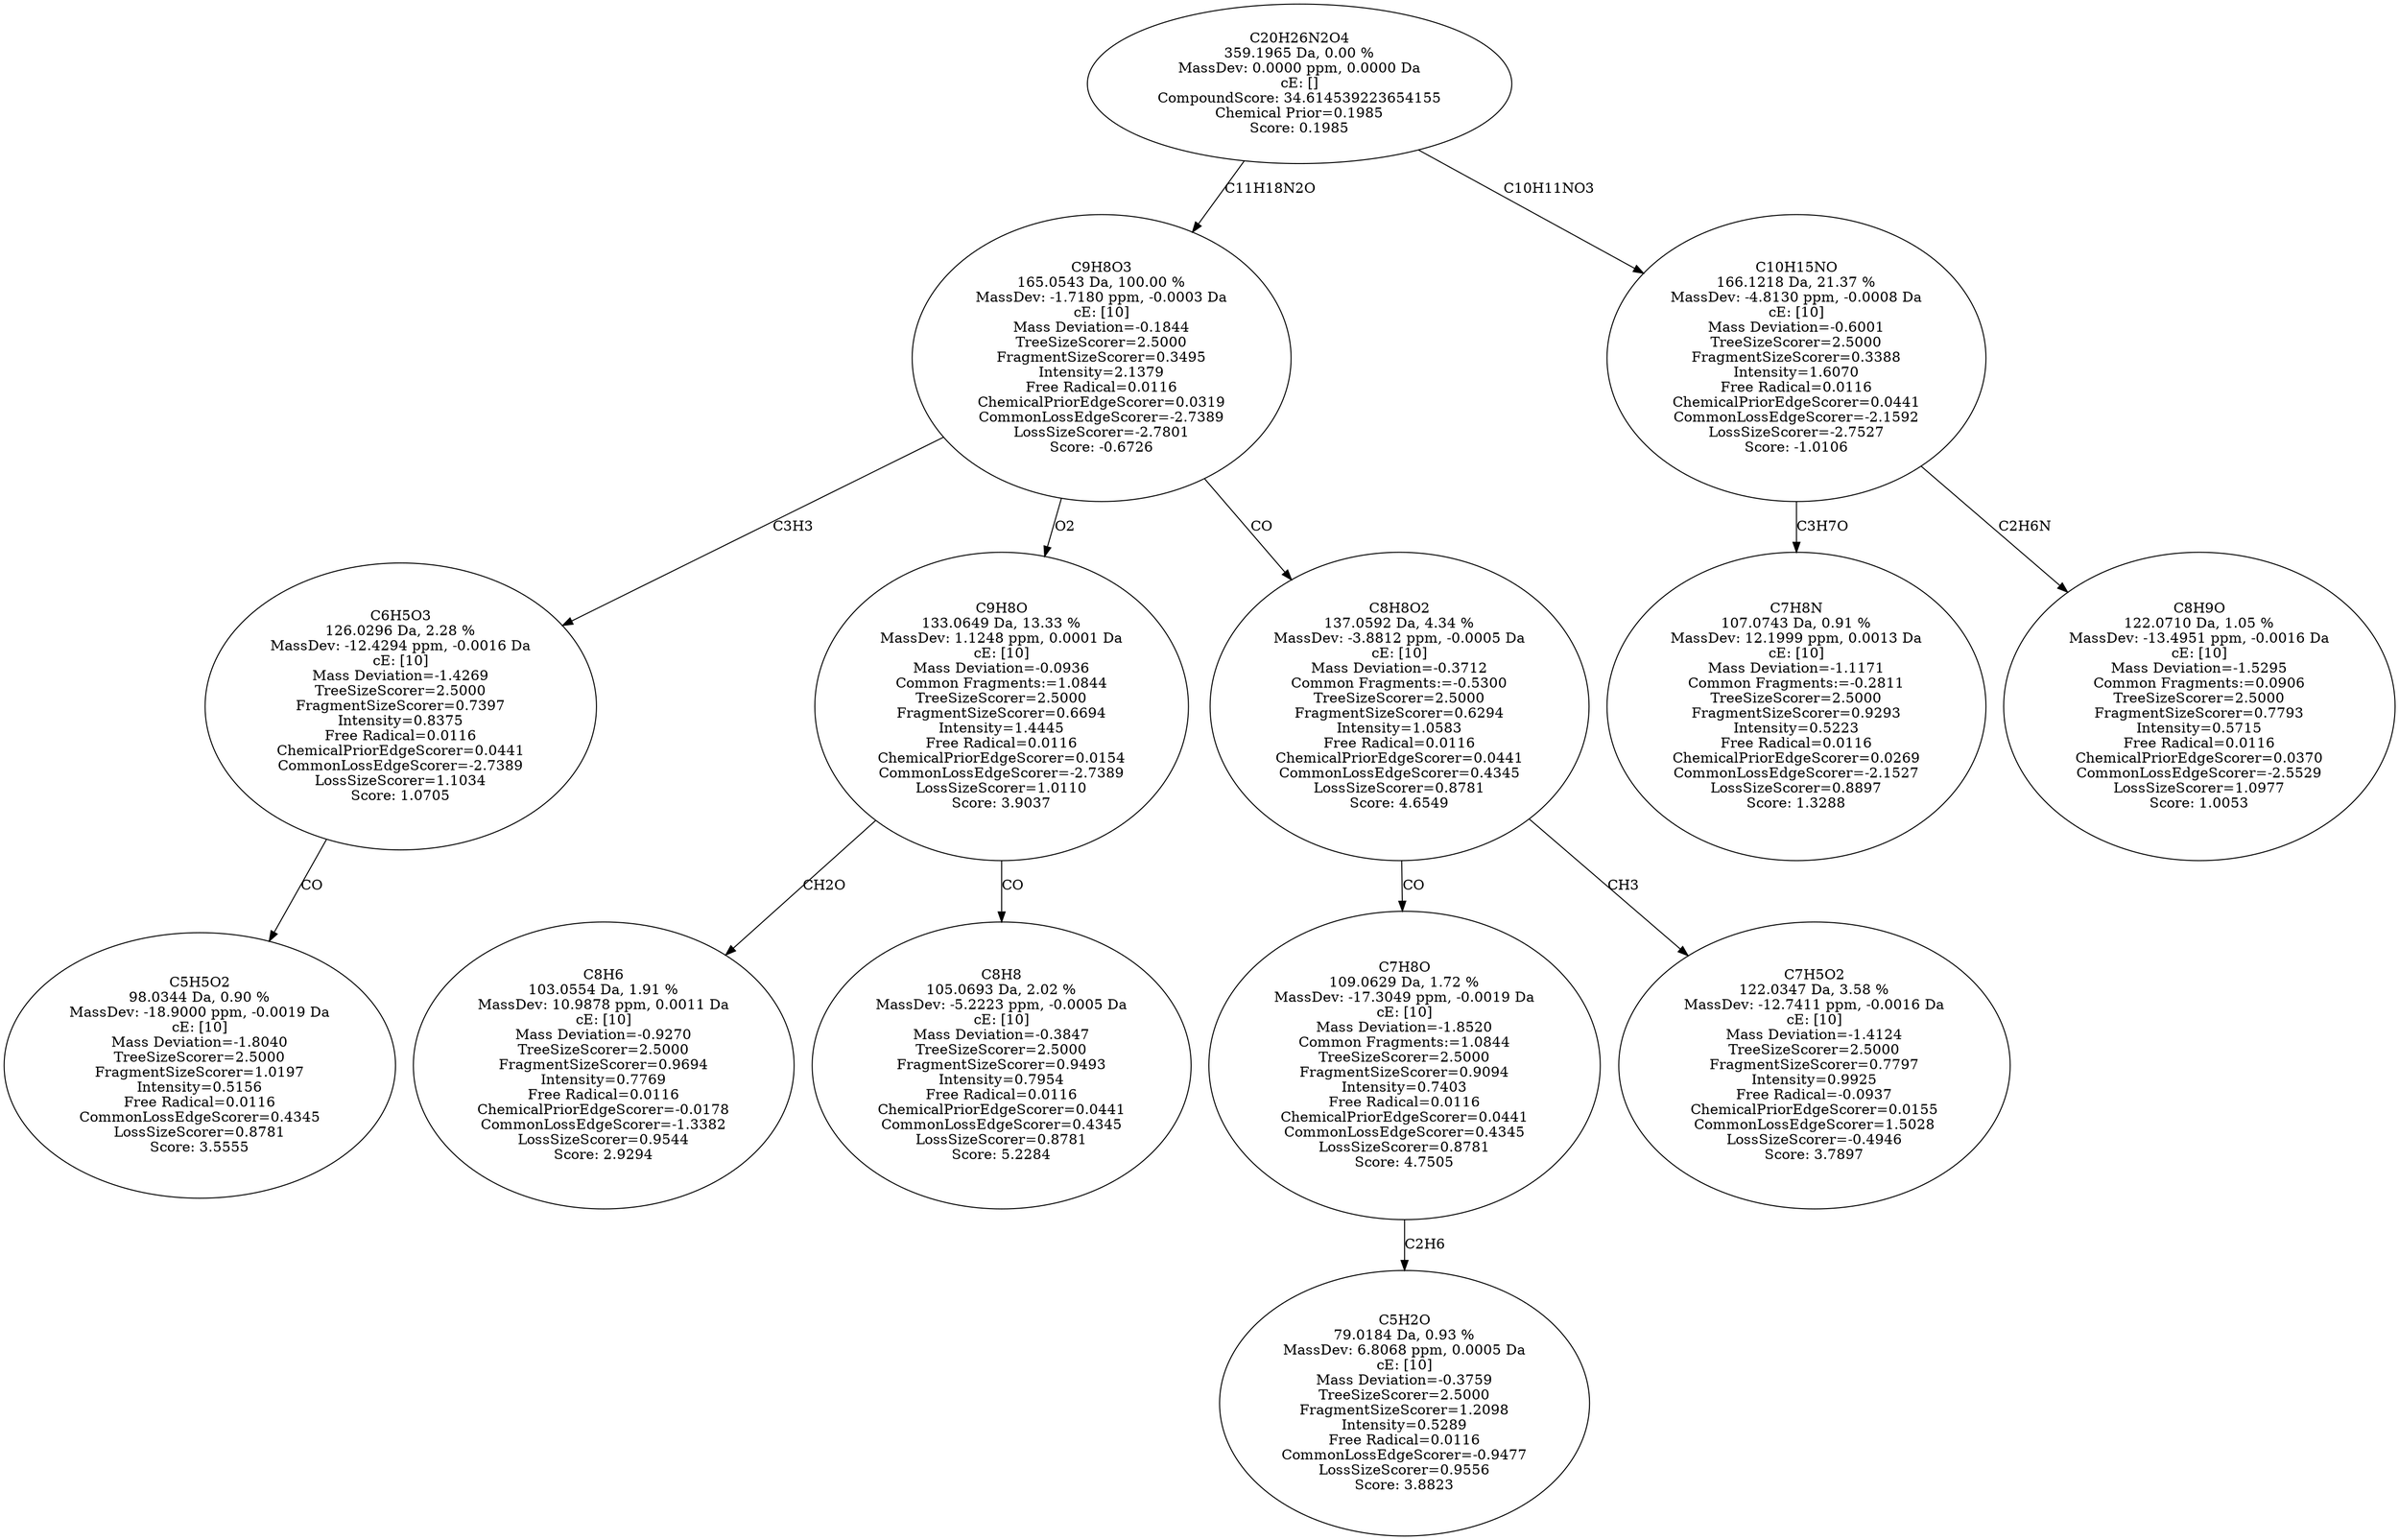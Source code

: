strict digraph {
v1 [label="C5H5O2\n98.0344 Da, 0.90 %\nMassDev: -18.9000 ppm, -0.0019 Da\ncE: [10]\nMass Deviation=-1.8040\nTreeSizeScorer=2.5000\nFragmentSizeScorer=1.0197\nIntensity=0.5156\nFree Radical=0.0116\nCommonLossEdgeScorer=0.4345\nLossSizeScorer=0.8781\nScore: 3.5555"];
v2 [label="C6H5O3\n126.0296 Da, 2.28 %\nMassDev: -12.4294 ppm, -0.0016 Da\ncE: [10]\nMass Deviation=-1.4269\nTreeSizeScorer=2.5000\nFragmentSizeScorer=0.7397\nIntensity=0.8375\nFree Radical=0.0116\nChemicalPriorEdgeScorer=0.0441\nCommonLossEdgeScorer=-2.7389\nLossSizeScorer=1.1034\nScore: 1.0705"];
v3 [label="C8H6\n103.0554 Da, 1.91 %\nMassDev: 10.9878 ppm, 0.0011 Da\ncE: [10]\nMass Deviation=-0.9270\nTreeSizeScorer=2.5000\nFragmentSizeScorer=0.9694\nIntensity=0.7769\nFree Radical=0.0116\nChemicalPriorEdgeScorer=-0.0178\nCommonLossEdgeScorer=-1.3382\nLossSizeScorer=0.9544\nScore: 2.9294"];
v4 [label="C8H8\n105.0693 Da, 2.02 %\nMassDev: -5.2223 ppm, -0.0005 Da\ncE: [10]\nMass Deviation=-0.3847\nTreeSizeScorer=2.5000\nFragmentSizeScorer=0.9493\nIntensity=0.7954\nFree Radical=0.0116\nChemicalPriorEdgeScorer=0.0441\nCommonLossEdgeScorer=0.4345\nLossSizeScorer=0.8781\nScore: 5.2284"];
v5 [label="C9H8O\n133.0649 Da, 13.33 %\nMassDev: 1.1248 ppm, 0.0001 Da\ncE: [10]\nMass Deviation=-0.0936\nCommon Fragments:=1.0844\nTreeSizeScorer=2.5000\nFragmentSizeScorer=0.6694\nIntensity=1.4445\nFree Radical=0.0116\nChemicalPriorEdgeScorer=0.0154\nCommonLossEdgeScorer=-2.7389\nLossSizeScorer=1.0110\nScore: 3.9037"];
v6 [label="C5H2O\n79.0184 Da, 0.93 %\nMassDev: 6.8068 ppm, 0.0005 Da\ncE: [10]\nMass Deviation=-0.3759\nTreeSizeScorer=2.5000\nFragmentSizeScorer=1.2098\nIntensity=0.5289\nFree Radical=0.0116\nCommonLossEdgeScorer=-0.9477\nLossSizeScorer=0.9556\nScore: 3.8823"];
v7 [label="C7H8O\n109.0629 Da, 1.72 %\nMassDev: -17.3049 ppm, -0.0019 Da\ncE: [10]\nMass Deviation=-1.8520\nCommon Fragments:=1.0844\nTreeSizeScorer=2.5000\nFragmentSizeScorer=0.9094\nIntensity=0.7403\nFree Radical=0.0116\nChemicalPriorEdgeScorer=0.0441\nCommonLossEdgeScorer=0.4345\nLossSizeScorer=0.8781\nScore: 4.7505"];
v8 [label="C7H5O2\n122.0347 Da, 3.58 %\nMassDev: -12.7411 ppm, -0.0016 Da\ncE: [10]\nMass Deviation=-1.4124\nTreeSizeScorer=2.5000\nFragmentSizeScorer=0.7797\nIntensity=0.9925\nFree Radical=-0.0937\nChemicalPriorEdgeScorer=0.0155\nCommonLossEdgeScorer=1.5028\nLossSizeScorer=-0.4946\nScore: 3.7897"];
v9 [label="C8H8O2\n137.0592 Da, 4.34 %\nMassDev: -3.8812 ppm, -0.0005 Da\ncE: [10]\nMass Deviation=-0.3712\nCommon Fragments:=-0.5300\nTreeSizeScorer=2.5000\nFragmentSizeScorer=0.6294\nIntensity=1.0583\nFree Radical=0.0116\nChemicalPriorEdgeScorer=0.0441\nCommonLossEdgeScorer=0.4345\nLossSizeScorer=0.8781\nScore: 4.6549"];
v10 [label="C9H8O3\n165.0543 Da, 100.00 %\nMassDev: -1.7180 ppm, -0.0003 Da\ncE: [10]\nMass Deviation=-0.1844\nTreeSizeScorer=2.5000\nFragmentSizeScorer=0.3495\nIntensity=2.1379\nFree Radical=0.0116\nChemicalPriorEdgeScorer=0.0319\nCommonLossEdgeScorer=-2.7389\nLossSizeScorer=-2.7801\nScore: -0.6726"];
v11 [label="C7H8N\n107.0743 Da, 0.91 %\nMassDev: 12.1999 ppm, 0.0013 Da\ncE: [10]\nMass Deviation=-1.1171\nCommon Fragments:=-0.2811\nTreeSizeScorer=2.5000\nFragmentSizeScorer=0.9293\nIntensity=0.5223\nFree Radical=0.0116\nChemicalPriorEdgeScorer=0.0269\nCommonLossEdgeScorer=-2.1527\nLossSizeScorer=0.8897\nScore: 1.3288"];
v12 [label="C8H9O\n122.0710 Da, 1.05 %\nMassDev: -13.4951 ppm, -0.0016 Da\ncE: [10]\nMass Deviation=-1.5295\nCommon Fragments:=0.0906\nTreeSizeScorer=2.5000\nFragmentSizeScorer=0.7793\nIntensity=0.5715\nFree Radical=0.0116\nChemicalPriorEdgeScorer=0.0370\nCommonLossEdgeScorer=-2.5529\nLossSizeScorer=1.0977\nScore: 1.0053"];
v13 [label="C10H15NO\n166.1218 Da, 21.37 %\nMassDev: -4.8130 ppm, -0.0008 Da\ncE: [10]\nMass Deviation=-0.6001\nTreeSizeScorer=2.5000\nFragmentSizeScorer=0.3388\nIntensity=1.6070\nFree Radical=0.0116\nChemicalPriorEdgeScorer=0.0441\nCommonLossEdgeScorer=-2.1592\nLossSizeScorer=-2.7527\nScore: -1.0106"];
v14 [label="C20H26N2O4\n359.1965 Da, 0.00 %\nMassDev: 0.0000 ppm, 0.0000 Da\ncE: []\nCompoundScore: 34.614539223654155\nChemical Prior=0.1985\nScore: 0.1985"];
v2 -> v1 [label="CO"];
v10 -> v2 [label="C3H3"];
v5 -> v3 [label="CH2O"];
v5 -> v4 [label="CO"];
v10 -> v5 [label="O2"];
v7 -> v6 [label="C2H6"];
v9 -> v7 [label="CO"];
v9 -> v8 [label="CH3"];
v10 -> v9 [label="CO"];
v14 -> v10 [label="C11H18N2O"];
v13 -> v11 [label="C3H7O"];
v13 -> v12 [label="C2H6N"];
v14 -> v13 [label="C10H11NO3"];
}